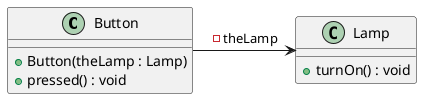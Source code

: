 @startuml

class Button {

+ Button(theLamp : Lamp)
+ pressed() : void

}

class Lamp {

+ turnOn() : void

}

Button -> Lamp : -theLamp

@enduml